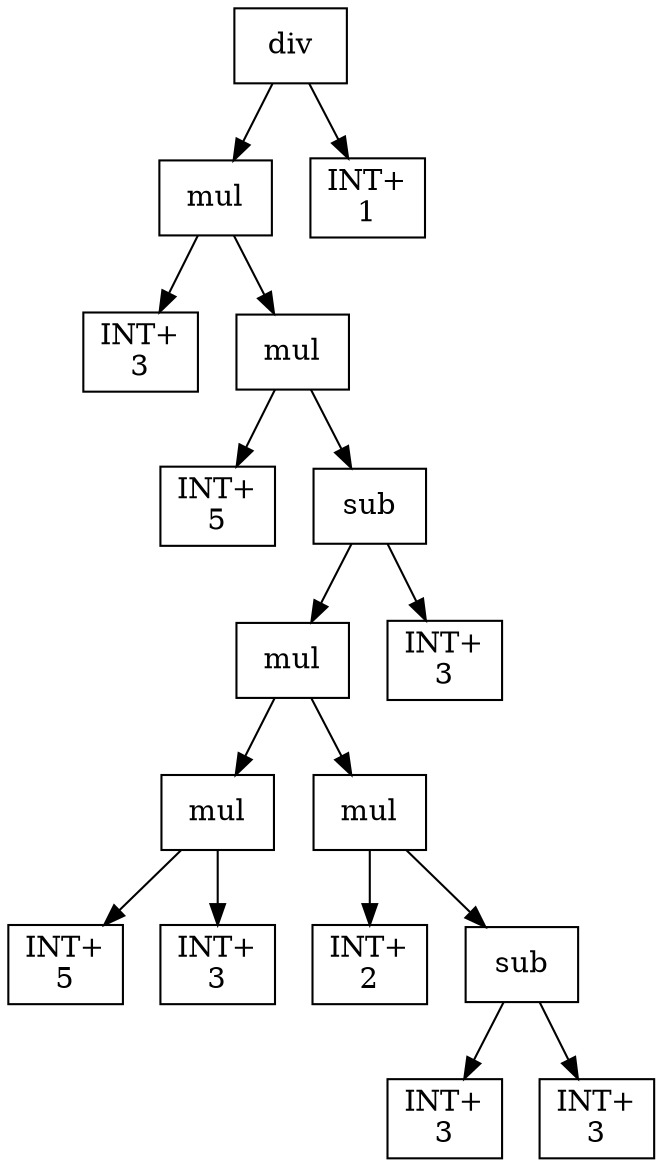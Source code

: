 digraph expr {
  node [shape=box];
  n1 [label="div"];
  n2 [label="mul"];
  n3 [label="INT+\n3"];
  n4 [label="mul"];
  n5 [label="INT+\n5"];
  n6 [label="sub"];
  n7 [label="mul"];
  n8 [label="mul"];
  n9 [label="INT+\n5"];
  n10 [label="INT+\n3"];
  n8 -> n9;
  n8 -> n10;
  n11 [label="mul"];
  n12 [label="INT+\n2"];
  n13 [label="sub"];
  n14 [label="INT+\n3"];
  n15 [label="INT+\n3"];
  n13 -> n14;
  n13 -> n15;
  n11 -> n12;
  n11 -> n13;
  n7 -> n8;
  n7 -> n11;
  n16 [label="INT+\n3"];
  n6 -> n7;
  n6 -> n16;
  n4 -> n5;
  n4 -> n6;
  n2 -> n3;
  n2 -> n4;
  n17 [label="INT+\n1"];
  n1 -> n2;
  n1 -> n17;
}